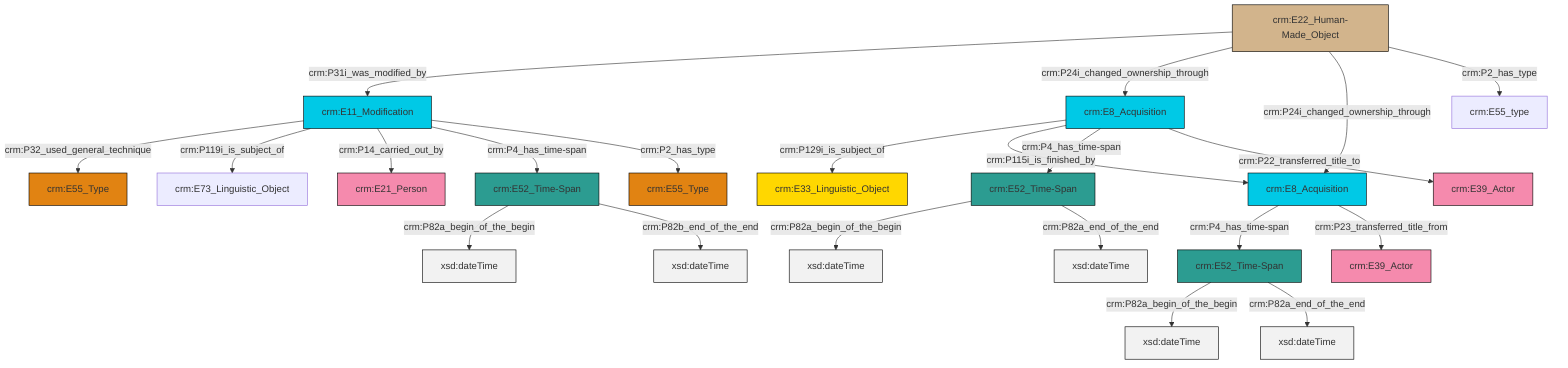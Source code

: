 graph TD
classDef Literal fill:#f2f2f2,stroke:#000000;
classDef CRM_Entity fill:#FFFFFF,stroke:#000000;
classDef Temporal_Entity fill:#00C9E6, stroke:#000000;
classDef Type fill:#E18312, stroke:#000000;
classDef Time-Span fill:#2C9C91, stroke:#000000;
classDef Appellation fill:#FFEB7F, stroke:#000000;
classDef Place fill:#008836, stroke:#000000;
classDef Persistent_Item fill:#B266B2, stroke:#000000;
classDef Conceptual_Object fill:#FFD700, stroke:#000000;
classDef Physical_Thing fill:#D2B48C, stroke:#000000;
classDef Actor fill:#f58aad, stroke:#000000;
classDef PC_Classes fill:#4ce600, stroke:#000000;
classDef Multi fill:#cccccc,stroke:#000000;

0["crm:E22_Human-Made_Object"]:::Physical_Thing -->|crm:P31i_was_modified_by| 1["crm:E11_Modification"]:::Temporal_Entity
1["crm:E11_Modification"]:::Temporal_Entity -->|crm:P32_used_general_technique| 6["crm:E55_Type"]:::Type
7["crm:E8_Acquisition"]:::Temporal_Entity -->|crm:P129i_is_subject_of| 4["crm:E33_Linguistic_Object"]:::Conceptual_Object
8["crm:E52_Time-Span"]:::Time-Span -->|crm:P82a_begin_of_the_begin| 9[xsd:dateTime]:::Literal
12["crm:E8_Acquisition"]:::Temporal_Entity -->|crm:P4_has_time-span| 13["crm:E52_Time-Span"]:::Time-Span
10["crm:E52_Time-Span"]:::Time-Span -->|crm:P82a_begin_of_the_begin| 20[xsd:dateTime]:::Literal
7["crm:E8_Acquisition"]:::Temporal_Entity -->|crm:P115i_is_finished_by| 12["crm:E8_Acquisition"]:::Temporal_Entity
13["crm:E52_Time-Span"]:::Time-Span -->|crm:P82a_begin_of_the_begin| 22[xsd:dateTime]:::Literal
0["crm:E22_Human-Made_Object"]:::Physical_Thing -->|crm:P24i_changed_ownership_through| 7["crm:E8_Acquisition"]:::Temporal_Entity
1["crm:E11_Modification"]:::Temporal_Entity -->|crm:P119i_is_subject_of| 2["crm:E73_Linguistic_Object"]:::Default
13["crm:E52_Time-Span"]:::Time-Span -->|crm:P82a_end_of_the_end| 27[xsd:dateTime]:::Literal
1["crm:E11_Modification"]:::Temporal_Entity -->|crm:P14_carried_out_by| 14["crm:E21_Person"]:::Actor
7["crm:E8_Acquisition"]:::Temporal_Entity -->|crm:P4_has_time-span| 8["crm:E52_Time-Span"]:::Time-Span
12["crm:E8_Acquisition"]:::Temporal_Entity -->|crm:P23_transferred_title_from| 24["crm:E39_Actor"]:::Actor
10["crm:E52_Time-Span"]:::Time-Span -->|crm:P82b_end_of_the_end| 29[xsd:dateTime]:::Literal
0["crm:E22_Human-Made_Object"]:::Physical_Thing -->|crm:P24i_changed_ownership_through| 12["crm:E8_Acquisition"]:::Temporal_Entity
1["crm:E11_Modification"]:::Temporal_Entity -->|crm:P4_has_time-span| 10["crm:E52_Time-Span"]:::Time-Span
7["crm:E8_Acquisition"]:::Temporal_Entity -->|crm:P22_transferred_title_to| 18["crm:E39_Actor"]:::Actor
1["crm:E11_Modification"]:::Temporal_Entity -->|crm:P2_has_type| 16["crm:E55_Type"]:::Type
0["crm:E22_Human-Made_Object"]:::Physical_Thing -->|crm:P2_has_type| 31["crm:E55_type"]:::Default
8["crm:E52_Time-Span"]:::Time-Span -->|crm:P82a_end_of_the_end| 33[xsd:dateTime]:::Literal